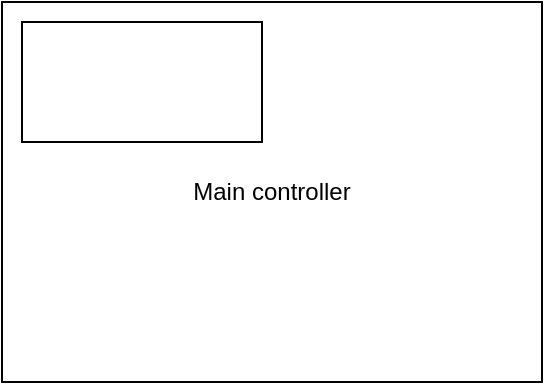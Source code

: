 <mxfile version="15.3.7" type="github">
  <diagram id="OpJN6eBW9aZbd_widYFl" name="Page-1">
    <mxGraphModel dx="466" dy="771" grid="1" gridSize="10" guides="1" tooltips="1" connect="1" arrows="1" fold="1" page="1" pageScale="1" pageWidth="827" pageHeight="1169" math="0" shadow="0">
      <root>
        <mxCell id="0" />
        <mxCell id="1" parent="0" />
        <mxCell id="YdVehg9gXkAnftPKYYEg-1" value="Main controller" style="rounded=0;whiteSpace=wrap;html=1;" vertex="1" parent="1">
          <mxGeometry x="160" y="230" width="270" height="190" as="geometry" />
        </mxCell>
        <mxCell id="YdVehg9gXkAnftPKYYEg-2" value="" style="rounded=0;whiteSpace=wrap;html=1;" vertex="1" parent="1">
          <mxGeometry x="170" y="240" width="120" height="60" as="geometry" />
        </mxCell>
      </root>
    </mxGraphModel>
  </diagram>
</mxfile>
